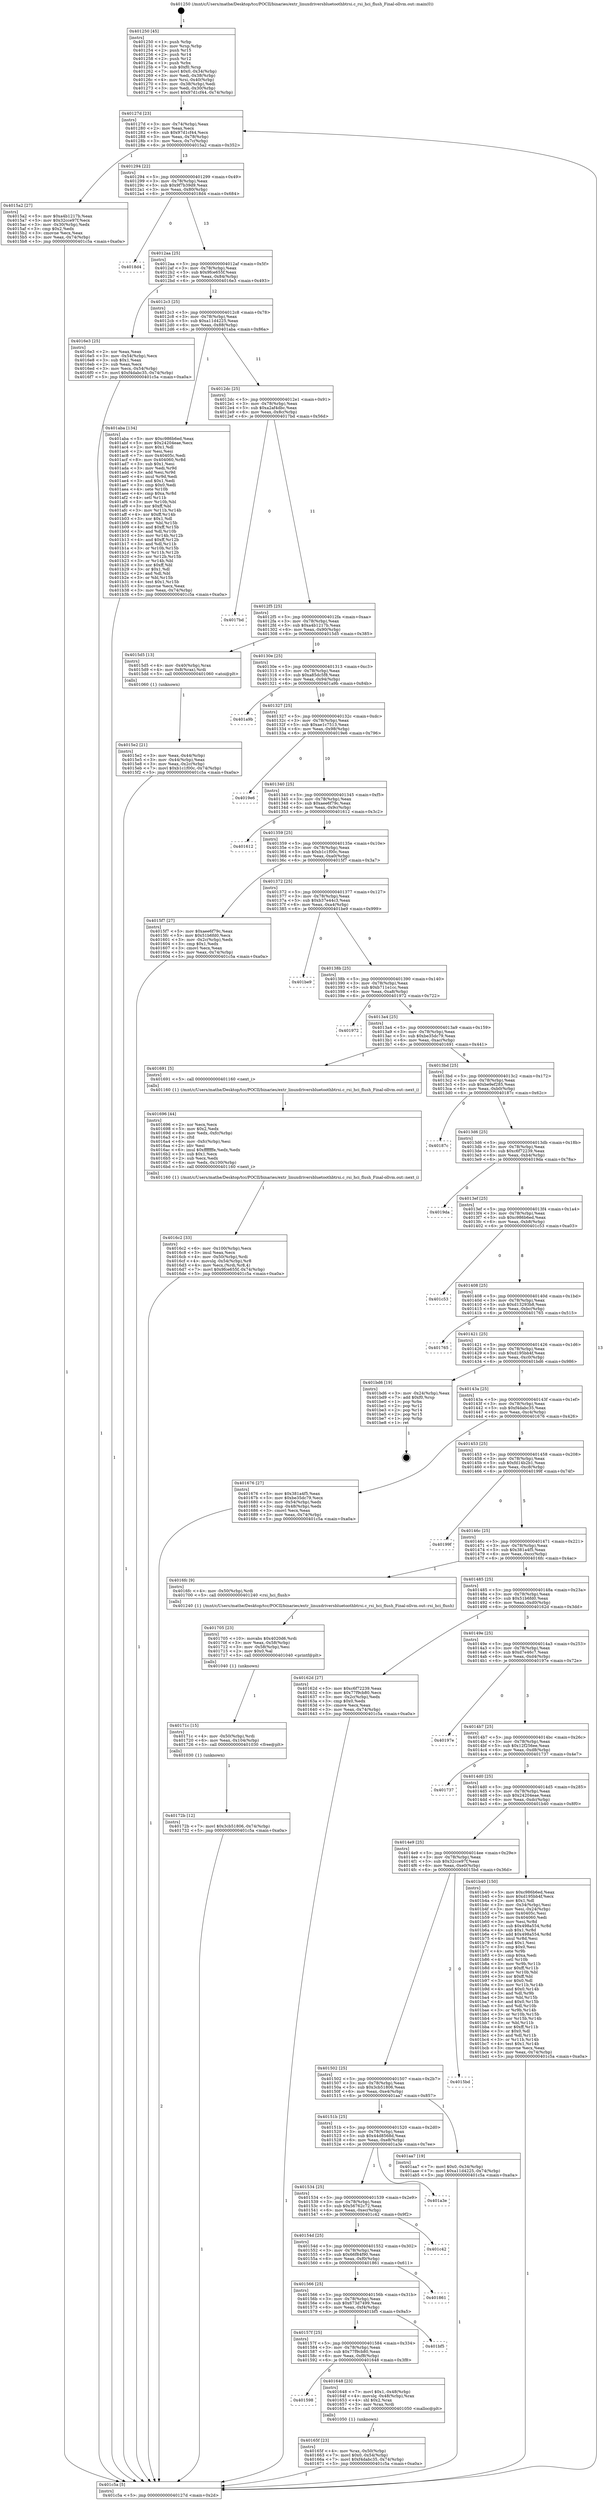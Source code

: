 digraph "0x401250" {
  label = "0x401250 (/mnt/c/Users/mathe/Desktop/tcc/POCII/binaries/extr_linuxdriversbluetoothbtrsi.c_rsi_hci_flush_Final-ollvm.out::main(0))"
  labelloc = "t"
  node[shape=record]

  Entry [label="",width=0.3,height=0.3,shape=circle,fillcolor=black,style=filled]
  "0x40127d" [label="{
     0x40127d [23]\l
     | [instrs]\l
     &nbsp;&nbsp;0x40127d \<+3\>: mov -0x74(%rbp),%eax\l
     &nbsp;&nbsp;0x401280 \<+2\>: mov %eax,%ecx\l
     &nbsp;&nbsp;0x401282 \<+6\>: sub $0x97d1cf44,%ecx\l
     &nbsp;&nbsp;0x401288 \<+3\>: mov %eax,-0x78(%rbp)\l
     &nbsp;&nbsp;0x40128b \<+3\>: mov %ecx,-0x7c(%rbp)\l
     &nbsp;&nbsp;0x40128e \<+6\>: je 00000000004015a2 \<main+0x352\>\l
  }"]
  "0x4015a2" [label="{
     0x4015a2 [27]\l
     | [instrs]\l
     &nbsp;&nbsp;0x4015a2 \<+5\>: mov $0xa4b1217b,%eax\l
     &nbsp;&nbsp;0x4015a7 \<+5\>: mov $0x32cce97f,%ecx\l
     &nbsp;&nbsp;0x4015ac \<+3\>: mov -0x30(%rbp),%edx\l
     &nbsp;&nbsp;0x4015af \<+3\>: cmp $0x2,%edx\l
     &nbsp;&nbsp;0x4015b2 \<+3\>: cmovne %ecx,%eax\l
     &nbsp;&nbsp;0x4015b5 \<+3\>: mov %eax,-0x74(%rbp)\l
     &nbsp;&nbsp;0x4015b8 \<+5\>: jmp 0000000000401c5a \<main+0xa0a\>\l
  }"]
  "0x401294" [label="{
     0x401294 [22]\l
     | [instrs]\l
     &nbsp;&nbsp;0x401294 \<+5\>: jmp 0000000000401299 \<main+0x49\>\l
     &nbsp;&nbsp;0x401299 \<+3\>: mov -0x78(%rbp),%eax\l
     &nbsp;&nbsp;0x40129c \<+5\>: sub $0x9f7b39d9,%eax\l
     &nbsp;&nbsp;0x4012a1 \<+3\>: mov %eax,-0x80(%rbp)\l
     &nbsp;&nbsp;0x4012a4 \<+6\>: je 00000000004018d4 \<main+0x684\>\l
  }"]
  "0x401c5a" [label="{
     0x401c5a [5]\l
     | [instrs]\l
     &nbsp;&nbsp;0x401c5a \<+5\>: jmp 000000000040127d \<main+0x2d\>\l
  }"]
  "0x401250" [label="{
     0x401250 [45]\l
     | [instrs]\l
     &nbsp;&nbsp;0x401250 \<+1\>: push %rbp\l
     &nbsp;&nbsp;0x401251 \<+3\>: mov %rsp,%rbp\l
     &nbsp;&nbsp;0x401254 \<+2\>: push %r15\l
     &nbsp;&nbsp;0x401256 \<+2\>: push %r14\l
     &nbsp;&nbsp;0x401258 \<+2\>: push %r12\l
     &nbsp;&nbsp;0x40125a \<+1\>: push %rbx\l
     &nbsp;&nbsp;0x40125b \<+7\>: sub $0xf0,%rsp\l
     &nbsp;&nbsp;0x401262 \<+7\>: movl $0x0,-0x34(%rbp)\l
     &nbsp;&nbsp;0x401269 \<+3\>: mov %edi,-0x38(%rbp)\l
     &nbsp;&nbsp;0x40126c \<+4\>: mov %rsi,-0x40(%rbp)\l
     &nbsp;&nbsp;0x401270 \<+3\>: mov -0x38(%rbp),%edi\l
     &nbsp;&nbsp;0x401273 \<+3\>: mov %edi,-0x30(%rbp)\l
     &nbsp;&nbsp;0x401276 \<+7\>: movl $0x97d1cf44,-0x74(%rbp)\l
  }"]
  Exit [label="",width=0.3,height=0.3,shape=circle,fillcolor=black,style=filled,peripheries=2]
  "0x4018d4" [label="{
     0x4018d4\l
  }", style=dashed]
  "0x4012aa" [label="{
     0x4012aa [25]\l
     | [instrs]\l
     &nbsp;&nbsp;0x4012aa \<+5\>: jmp 00000000004012af \<main+0x5f\>\l
     &nbsp;&nbsp;0x4012af \<+3\>: mov -0x78(%rbp),%eax\l
     &nbsp;&nbsp;0x4012b2 \<+5\>: sub $0x9fce655f,%eax\l
     &nbsp;&nbsp;0x4012b7 \<+6\>: mov %eax,-0x84(%rbp)\l
     &nbsp;&nbsp;0x4012bd \<+6\>: je 00000000004016e3 \<main+0x493\>\l
  }"]
  "0x40172b" [label="{
     0x40172b [12]\l
     | [instrs]\l
     &nbsp;&nbsp;0x40172b \<+7\>: movl $0x3cb51806,-0x74(%rbp)\l
     &nbsp;&nbsp;0x401732 \<+5\>: jmp 0000000000401c5a \<main+0xa0a\>\l
  }"]
  "0x4016e3" [label="{
     0x4016e3 [25]\l
     | [instrs]\l
     &nbsp;&nbsp;0x4016e3 \<+2\>: xor %eax,%eax\l
     &nbsp;&nbsp;0x4016e5 \<+3\>: mov -0x54(%rbp),%ecx\l
     &nbsp;&nbsp;0x4016e8 \<+3\>: sub $0x1,%eax\l
     &nbsp;&nbsp;0x4016eb \<+2\>: sub %eax,%ecx\l
     &nbsp;&nbsp;0x4016ed \<+3\>: mov %ecx,-0x54(%rbp)\l
     &nbsp;&nbsp;0x4016f0 \<+7\>: movl $0xf4dabc35,-0x74(%rbp)\l
     &nbsp;&nbsp;0x4016f7 \<+5\>: jmp 0000000000401c5a \<main+0xa0a\>\l
  }"]
  "0x4012c3" [label="{
     0x4012c3 [25]\l
     | [instrs]\l
     &nbsp;&nbsp;0x4012c3 \<+5\>: jmp 00000000004012c8 \<main+0x78\>\l
     &nbsp;&nbsp;0x4012c8 \<+3\>: mov -0x78(%rbp),%eax\l
     &nbsp;&nbsp;0x4012cb \<+5\>: sub $0xa11d4225,%eax\l
     &nbsp;&nbsp;0x4012d0 \<+6\>: mov %eax,-0x88(%rbp)\l
     &nbsp;&nbsp;0x4012d6 \<+6\>: je 0000000000401aba \<main+0x86a\>\l
  }"]
  "0x40171c" [label="{
     0x40171c [15]\l
     | [instrs]\l
     &nbsp;&nbsp;0x40171c \<+4\>: mov -0x50(%rbp),%rdi\l
     &nbsp;&nbsp;0x401720 \<+6\>: mov %eax,-0x104(%rbp)\l
     &nbsp;&nbsp;0x401726 \<+5\>: call 0000000000401030 \<free@plt\>\l
     | [calls]\l
     &nbsp;&nbsp;0x401030 \{1\} (unknown)\l
  }"]
  "0x401aba" [label="{
     0x401aba [134]\l
     | [instrs]\l
     &nbsp;&nbsp;0x401aba \<+5\>: mov $0xc986b6ed,%eax\l
     &nbsp;&nbsp;0x401abf \<+5\>: mov $0x24204eae,%ecx\l
     &nbsp;&nbsp;0x401ac4 \<+2\>: mov $0x1,%dl\l
     &nbsp;&nbsp;0x401ac6 \<+2\>: xor %esi,%esi\l
     &nbsp;&nbsp;0x401ac8 \<+7\>: mov 0x40405c,%edi\l
     &nbsp;&nbsp;0x401acf \<+8\>: mov 0x404060,%r8d\l
     &nbsp;&nbsp;0x401ad7 \<+3\>: sub $0x1,%esi\l
     &nbsp;&nbsp;0x401ada \<+3\>: mov %edi,%r9d\l
     &nbsp;&nbsp;0x401add \<+3\>: add %esi,%r9d\l
     &nbsp;&nbsp;0x401ae0 \<+4\>: imul %r9d,%edi\l
     &nbsp;&nbsp;0x401ae4 \<+3\>: and $0x1,%edi\l
     &nbsp;&nbsp;0x401ae7 \<+3\>: cmp $0x0,%edi\l
     &nbsp;&nbsp;0x401aea \<+4\>: sete %r10b\l
     &nbsp;&nbsp;0x401aee \<+4\>: cmp $0xa,%r8d\l
     &nbsp;&nbsp;0x401af2 \<+4\>: setl %r11b\l
     &nbsp;&nbsp;0x401af6 \<+3\>: mov %r10b,%bl\l
     &nbsp;&nbsp;0x401af9 \<+3\>: xor $0xff,%bl\l
     &nbsp;&nbsp;0x401afc \<+3\>: mov %r11b,%r14b\l
     &nbsp;&nbsp;0x401aff \<+4\>: xor $0xff,%r14b\l
     &nbsp;&nbsp;0x401b03 \<+3\>: xor $0x1,%dl\l
     &nbsp;&nbsp;0x401b06 \<+3\>: mov %bl,%r15b\l
     &nbsp;&nbsp;0x401b09 \<+4\>: and $0xff,%r15b\l
     &nbsp;&nbsp;0x401b0d \<+3\>: and %dl,%r10b\l
     &nbsp;&nbsp;0x401b10 \<+3\>: mov %r14b,%r12b\l
     &nbsp;&nbsp;0x401b13 \<+4\>: and $0xff,%r12b\l
     &nbsp;&nbsp;0x401b17 \<+3\>: and %dl,%r11b\l
     &nbsp;&nbsp;0x401b1a \<+3\>: or %r10b,%r15b\l
     &nbsp;&nbsp;0x401b1d \<+3\>: or %r11b,%r12b\l
     &nbsp;&nbsp;0x401b20 \<+3\>: xor %r12b,%r15b\l
     &nbsp;&nbsp;0x401b23 \<+3\>: or %r14b,%bl\l
     &nbsp;&nbsp;0x401b26 \<+3\>: xor $0xff,%bl\l
     &nbsp;&nbsp;0x401b29 \<+3\>: or $0x1,%dl\l
     &nbsp;&nbsp;0x401b2c \<+2\>: and %dl,%bl\l
     &nbsp;&nbsp;0x401b2e \<+3\>: or %bl,%r15b\l
     &nbsp;&nbsp;0x401b31 \<+4\>: test $0x1,%r15b\l
     &nbsp;&nbsp;0x401b35 \<+3\>: cmovne %ecx,%eax\l
     &nbsp;&nbsp;0x401b38 \<+3\>: mov %eax,-0x74(%rbp)\l
     &nbsp;&nbsp;0x401b3b \<+5\>: jmp 0000000000401c5a \<main+0xa0a\>\l
  }"]
  "0x4012dc" [label="{
     0x4012dc [25]\l
     | [instrs]\l
     &nbsp;&nbsp;0x4012dc \<+5\>: jmp 00000000004012e1 \<main+0x91\>\l
     &nbsp;&nbsp;0x4012e1 \<+3\>: mov -0x78(%rbp),%eax\l
     &nbsp;&nbsp;0x4012e4 \<+5\>: sub $0xa2af4dbc,%eax\l
     &nbsp;&nbsp;0x4012e9 \<+6\>: mov %eax,-0x8c(%rbp)\l
     &nbsp;&nbsp;0x4012ef \<+6\>: je 00000000004017bd \<main+0x56d\>\l
  }"]
  "0x401705" [label="{
     0x401705 [23]\l
     | [instrs]\l
     &nbsp;&nbsp;0x401705 \<+10\>: movabs $0x4020d6,%rdi\l
     &nbsp;&nbsp;0x40170f \<+3\>: mov %eax,-0x58(%rbp)\l
     &nbsp;&nbsp;0x401712 \<+3\>: mov -0x58(%rbp),%esi\l
     &nbsp;&nbsp;0x401715 \<+2\>: mov $0x0,%al\l
     &nbsp;&nbsp;0x401717 \<+5\>: call 0000000000401040 \<printf@plt\>\l
     | [calls]\l
     &nbsp;&nbsp;0x401040 \{1\} (unknown)\l
  }"]
  "0x4017bd" [label="{
     0x4017bd\l
  }", style=dashed]
  "0x4012f5" [label="{
     0x4012f5 [25]\l
     | [instrs]\l
     &nbsp;&nbsp;0x4012f5 \<+5\>: jmp 00000000004012fa \<main+0xaa\>\l
     &nbsp;&nbsp;0x4012fa \<+3\>: mov -0x78(%rbp),%eax\l
     &nbsp;&nbsp;0x4012fd \<+5\>: sub $0xa4b1217b,%eax\l
     &nbsp;&nbsp;0x401302 \<+6\>: mov %eax,-0x90(%rbp)\l
     &nbsp;&nbsp;0x401308 \<+6\>: je 00000000004015d5 \<main+0x385\>\l
  }"]
  "0x4016c2" [label="{
     0x4016c2 [33]\l
     | [instrs]\l
     &nbsp;&nbsp;0x4016c2 \<+6\>: mov -0x100(%rbp),%ecx\l
     &nbsp;&nbsp;0x4016c8 \<+3\>: imul %eax,%ecx\l
     &nbsp;&nbsp;0x4016cb \<+4\>: mov -0x50(%rbp),%rdi\l
     &nbsp;&nbsp;0x4016cf \<+4\>: movslq -0x54(%rbp),%r8\l
     &nbsp;&nbsp;0x4016d3 \<+4\>: mov %ecx,(%rdi,%r8,4)\l
     &nbsp;&nbsp;0x4016d7 \<+7\>: movl $0x9fce655f,-0x74(%rbp)\l
     &nbsp;&nbsp;0x4016de \<+5\>: jmp 0000000000401c5a \<main+0xa0a\>\l
  }"]
  "0x4015d5" [label="{
     0x4015d5 [13]\l
     | [instrs]\l
     &nbsp;&nbsp;0x4015d5 \<+4\>: mov -0x40(%rbp),%rax\l
     &nbsp;&nbsp;0x4015d9 \<+4\>: mov 0x8(%rax),%rdi\l
     &nbsp;&nbsp;0x4015dd \<+5\>: call 0000000000401060 \<atoi@plt\>\l
     | [calls]\l
     &nbsp;&nbsp;0x401060 \{1\} (unknown)\l
  }"]
  "0x40130e" [label="{
     0x40130e [25]\l
     | [instrs]\l
     &nbsp;&nbsp;0x40130e \<+5\>: jmp 0000000000401313 \<main+0xc3\>\l
     &nbsp;&nbsp;0x401313 \<+3\>: mov -0x78(%rbp),%eax\l
     &nbsp;&nbsp;0x401316 \<+5\>: sub $0xa85dc5f8,%eax\l
     &nbsp;&nbsp;0x40131b \<+6\>: mov %eax,-0x94(%rbp)\l
     &nbsp;&nbsp;0x401321 \<+6\>: je 0000000000401a9b \<main+0x84b\>\l
  }"]
  "0x4015e2" [label="{
     0x4015e2 [21]\l
     | [instrs]\l
     &nbsp;&nbsp;0x4015e2 \<+3\>: mov %eax,-0x44(%rbp)\l
     &nbsp;&nbsp;0x4015e5 \<+3\>: mov -0x44(%rbp),%eax\l
     &nbsp;&nbsp;0x4015e8 \<+3\>: mov %eax,-0x2c(%rbp)\l
     &nbsp;&nbsp;0x4015eb \<+7\>: movl $0xb1c1f00c,-0x74(%rbp)\l
     &nbsp;&nbsp;0x4015f2 \<+5\>: jmp 0000000000401c5a \<main+0xa0a\>\l
  }"]
  "0x401696" [label="{
     0x401696 [44]\l
     | [instrs]\l
     &nbsp;&nbsp;0x401696 \<+2\>: xor %ecx,%ecx\l
     &nbsp;&nbsp;0x401698 \<+5\>: mov $0x2,%edx\l
     &nbsp;&nbsp;0x40169d \<+6\>: mov %edx,-0xfc(%rbp)\l
     &nbsp;&nbsp;0x4016a3 \<+1\>: cltd\l
     &nbsp;&nbsp;0x4016a4 \<+6\>: mov -0xfc(%rbp),%esi\l
     &nbsp;&nbsp;0x4016aa \<+2\>: idiv %esi\l
     &nbsp;&nbsp;0x4016ac \<+6\>: imul $0xfffffffe,%edx,%edx\l
     &nbsp;&nbsp;0x4016b2 \<+3\>: sub $0x1,%ecx\l
     &nbsp;&nbsp;0x4016b5 \<+2\>: sub %ecx,%edx\l
     &nbsp;&nbsp;0x4016b7 \<+6\>: mov %edx,-0x100(%rbp)\l
     &nbsp;&nbsp;0x4016bd \<+5\>: call 0000000000401160 \<next_i\>\l
     | [calls]\l
     &nbsp;&nbsp;0x401160 \{1\} (/mnt/c/Users/mathe/Desktop/tcc/POCII/binaries/extr_linuxdriversbluetoothbtrsi.c_rsi_hci_flush_Final-ollvm.out::next_i)\l
  }"]
  "0x401a9b" [label="{
     0x401a9b\l
  }", style=dashed]
  "0x401327" [label="{
     0x401327 [25]\l
     | [instrs]\l
     &nbsp;&nbsp;0x401327 \<+5\>: jmp 000000000040132c \<main+0xdc\>\l
     &nbsp;&nbsp;0x40132c \<+3\>: mov -0x78(%rbp),%eax\l
     &nbsp;&nbsp;0x40132f \<+5\>: sub $0xae1c7513,%eax\l
     &nbsp;&nbsp;0x401334 \<+6\>: mov %eax,-0x98(%rbp)\l
     &nbsp;&nbsp;0x40133a \<+6\>: je 00000000004019e6 \<main+0x796\>\l
  }"]
  "0x40165f" [label="{
     0x40165f [23]\l
     | [instrs]\l
     &nbsp;&nbsp;0x40165f \<+4\>: mov %rax,-0x50(%rbp)\l
     &nbsp;&nbsp;0x401663 \<+7\>: movl $0x0,-0x54(%rbp)\l
     &nbsp;&nbsp;0x40166a \<+7\>: movl $0xf4dabc35,-0x74(%rbp)\l
     &nbsp;&nbsp;0x401671 \<+5\>: jmp 0000000000401c5a \<main+0xa0a\>\l
  }"]
  "0x4019e6" [label="{
     0x4019e6\l
  }", style=dashed]
  "0x401340" [label="{
     0x401340 [25]\l
     | [instrs]\l
     &nbsp;&nbsp;0x401340 \<+5\>: jmp 0000000000401345 \<main+0xf5\>\l
     &nbsp;&nbsp;0x401345 \<+3\>: mov -0x78(%rbp),%eax\l
     &nbsp;&nbsp;0x401348 \<+5\>: sub $0xaee6f79c,%eax\l
     &nbsp;&nbsp;0x40134d \<+6\>: mov %eax,-0x9c(%rbp)\l
     &nbsp;&nbsp;0x401353 \<+6\>: je 0000000000401612 \<main+0x3c2\>\l
  }"]
  "0x401598" [label="{
     0x401598\l
  }", style=dashed]
  "0x401612" [label="{
     0x401612\l
  }", style=dashed]
  "0x401359" [label="{
     0x401359 [25]\l
     | [instrs]\l
     &nbsp;&nbsp;0x401359 \<+5\>: jmp 000000000040135e \<main+0x10e\>\l
     &nbsp;&nbsp;0x40135e \<+3\>: mov -0x78(%rbp),%eax\l
     &nbsp;&nbsp;0x401361 \<+5\>: sub $0xb1c1f00c,%eax\l
     &nbsp;&nbsp;0x401366 \<+6\>: mov %eax,-0xa0(%rbp)\l
     &nbsp;&nbsp;0x40136c \<+6\>: je 00000000004015f7 \<main+0x3a7\>\l
  }"]
  "0x401648" [label="{
     0x401648 [23]\l
     | [instrs]\l
     &nbsp;&nbsp;0x401648 \<+7\>: movl $0x1,-0x48(%rbp)\l
     &nbsp;&nbsp;0x40164f \<+4\>: movslq -0x48(%rbp),%rax\l
     &nbsp;&nbsp;0x401653 \<+4\>: shl $0x2,%rax\l
     &nbsp;&nbsp;0x401657 \<+3\>: mov %rax,%rdi\l
     &nbsp;&nbsp;0x40165a \<+5\>: call 0000000000401050 \<malloc@plt\>\l
     | [calls]\l
     &nbsp;&nbsp;0x401050 \{1\} (unknown)\l
  }"]
  "0x4015f7" [label="{
     0x4015f7 [27]\l
     | [instrs]\l
     &nbsp;&nbsp;0x4015f7 \<+5\>: mov $0xaee6f79c,%eax\l
     &nbsp;&nbsp;0x4015fc \<+5\>: mov $0x51b6fd0,%ecx\l
     &nbsp;&nbsp;0x401601 \<+3\>: mov -0x2c(%rbp),%edx\l
     &nbsp;&nbsp;0x401604 \<+3\>: cmp $0x1,%edx\l
     &nbsp;&nbsp;0x401607 \<+3\>: cmovl %ecx,%eax\l
     &nbsp;&nbsp;0x40160a \<+3\>: mov %eax,-0x74(%rbp)\l
     &nbsp;&nbsp;0x40160d \<+5\>: jmp 0000000000401c5a \<main+0xa0a\>\l
  }"]
  "0x401372" [label="{
     0x401372 [25]\l
     | [instrs]\l
     &nbsp;&nbsp;0x401372 \<+5\>: jmp 0000000000401377 \<main+0x127\>\l
     &nbsp;&nbsp;0x401377 \<+3\>: mov -0x78(%rbp),%eax\l
     &nbsp;&nbsp;0x40137a \<+5\>: sub $0xb37e44c3,%eax\l
     &nbsp;&nbsp;0x40137f \<+6\>: mov %eax,-0xa4(%rbp)\l
     &nbsp;&nbsp;0x401385 \<+6\>: je 0000000000401be9 \<main+0x999\>\l
  }"]
  "0x40157f" [label="{
     0x40157f [25]\l
     | [instrs]\l
     &nbsp;&nbsp;0x40157f \<+5\>: jmp 0000000000401584 \<main+0x334\>\l
     &nbsp;&nbsp;0x401584 \<+3\>: mov -0x78(%rbp),%eax\l
     &nbsp;&nbsp;0x401587 \<+5\>: sub $0x77f9cb80,%eax\l
     &nbsp;&nbsp;0x40158c \<+6\>: mov %eax,-0xf8(%rbp)\l
     &nbsp;&nbsp;0x401592 \<+6\>: je 0000000000401648 \<main+0x3f8\>\l
  }"]
  "0x401be9" [label="{
     0x401be9\l
  }", style=dashed]
  "0x40138b" [label="{
     0x40138b [25]\l
     | [instrs]\l
     &nbsp;&nbsp;0x40138b \<+5\>: jmp 0000000000401390 \<main+0x140\>\l
     &nbsp;&nbsp;0x401390 \<+3\>: mov -0x78(%rbp),%eax\l
     &nbsp;&nbsp;0x401393 \<+5\>: sub $0xb711e1cc,%eax\l
     &nbsp;&nbsp;0x401398 \<+6\>: mov %eax,-0xa8(%rbp)\l
     &nbsp;&nbsp;0x40139e \<+6\>: je 0000000000401972 \<main+0x722\>\l
  }"]
  "0x401bf5" [label="{
     0x401bf5\l
  }", style=dashed]
  "0x401972" [label="{
     0x401972\l
  }", style=dashed]
  "0x4013a4" [label="{
     0x4013a4 [25]\l
     | [instrs]\l
     &nbsp;&nbsp;0x4013a4 \<+5\>: jmp 00000000004013a9 \<main+0x159\>\l
     &nbsp;&nbsp;0x4013a9 \<+3\>: mov -0x78(%rbp),%eax\l
     &nbsp;&nbsp;0x4013ac \<+5\>: sub $0xbe35dc79,%eax\l
     &nbsp;&nbsp;0x4013b1 \<+6\>: mov %eax,-0xac(%rbp)\l
     &nbsp;&nbsp;0x4013b7 \<+6\>: je 0000000000401691 \<main+0x441\>\l
  }"]
  "0x401566" [label="{
     0x401566 [25]\l
     | [instrs]\l
     &nbsp;&nbsp;0x401566 \<+5\>: jmp 000000000040156b \<main+0x31b\>\l
     &nbsp;&nbsp;0x40156b \<+3\>: mov -0x78(%rbp),%eax\l
     &nbsp;&nbsp;0x40156e \<+5\>: sub $0x673d7499,%eax\l
     &nbsp;&nbsp;0x401573 \<+6\>: mov %eax,-0xf4(%rbp)\l
     &nbsp;&nbsp;0x401579 \<+6\>: je 0000000000401bf5 \<main+0x9a5\>\l
  }"]
  "0x401691" [label="{
     0x401691 [5]\l
     | [instrs]\l
     &nbsp;&nbsp;0x401691 \<+5\>: call 0000000000401160 \<next_i\>\l
     | [calls]\l
     &nbsp;&nbsp;0x401160 \{1\} (/mnt/c/Users/mathe/Desktop/tcc/POCII/binaries/extr_linuxdriversbluetoothbtrsi.c_rsi_hci_flush_Final-ollvm.out::next_i)\l
  }"]
  "0x4013bd" [label="{
     0x4013bd [25]\l
     | [instrs]\l
     &nbsp;&nbsp;0x4013bd \<+5\>: jmp 00000000004013c2 \<main+0x172\>\l
     &nbsp;&nbsp;0x4013c2 \<+3\>: mov -0x78(%rbp),%eax\l
     &nbsp;&nbsp;0x4013c5 \<+5\>: sub $0xbe9ef285,%eax\l
     &nbsp;&nbsp;0x4013ca \<+6\>: mov %eax,-0xb0(%rbp)\l
     &nbsp;&nbsp;0x4013d0 \<+6\>: je 000000000040187c \<main+0x62c\>\l
  }"]
  "0x401861" [label="{
     0x401861\l
  }", style=dashed]
  "0x40187c" [label="{
     0x40187c\l
  }", style=dashed]
  "0x4013d6" [label="{
     0x4013d6 [25]\l
     | [instrs]\l
     &nbsp;&nbsp;0x4013d6 \<+5\>: jmp 00000000004013db \<main+0x18b\>\l
     &nbsp;&nbsp;0x4013db \<+3\>: mov -0x78(%rbp),%eax\l
     &nbsp;&nbsp;0x4013de \<+5\>: sub $0xc6f72239,%eax\l
     &nbsp;&nbsp;0x4013e3 \<+6\>: mov %eax,-0xb4(%rbp)\l
     &nbsp;&nbsp;0x4013e9 \<+6\>: je 00000000004019da \<main+0x78a\>\l
  }"]
  "0x40154d" [label="{
     0x40154d [25]\l
     | [instrs]\l
     &nbsp;&nbsp;0x40154d \<+5\>: jmp 0000000000401552 \<main+0x302\>\l
     &nbsp;&nbsp;0x401552 \<+3\>: mov -0x78(%rbp),%eax\l
     &nbsp;&nbsp;0x401555 \<+5\>: sub $0x66f84f90,%eax\l
     &nbsp;&nbsp;0x40155a \<+6\>: mov %eax,-0xf0(%rbp)\l
     &nbsp;&nbsp;0x401560 \<+6\>: je 0000000000401861 \<main+0x611\>\l
  }"]
  "0x4019da" [label="{
     0x4019da\l
  }", style=dashed]
  "0x4013ef" [label="{
     0x4013ef [25]\l
     | [instrs]\l
     &nbsp;&nbsp;0x4013ef \<+5\>: jmp 00000000004013f4 \<main+0x1a4\>\l
     &nbsp;&nbsp;0x4013f4 \<+3\>: mov -0x78(%rbp),%eax\l
     &nbsp;&nbsp;0x4013f7 \<+5\>: sub $0xc986b6ed,%eax\l
     &nbsp;&nbsp;0x4013fc \<+6\>: mov %eax,-0xb8(%rbp)\l
     &nbsp;&nbsp;0x401402 \<+6\>: je 0000000000401c53 \<main+0xa03\>\l
  }"]
  "0x401c42" [label="{
     0x401c42\l
  }", style=dashed]
  "0x401c53" [label="{
     0x401c53\l
  }", style=dashed]
  "0x401408" [label="{
     0x401408 [25]\l
     | [instrs]\l
     &nbsp;&nbsp;0x401408 \<+5\>: jmp 000000000040140d \<main+0x1bd\>\l
     &nbsp;&nbsp;0x40140d \<+3\>: mov -0x78(%rbp),%eax\l
     &nbsp;&nbsp;0x401410 \<+5\>: sub $0xd13293b8,%eax\l
     &nbsp;&nbsp;0x401415 \<+6\>: mov %eax,-0xbc(%rbp)\l
     &nbsp;&nbsp;0x40141b \<+6\>: je 0000000000401765 \<main+0x515\>\l
  }"]
  "0x401534" [label="{
     0x401534 [25]\l
     | [instrs]\l
     &nbsp;&nbsp;0x401534 \<+5\>: jmp 0000000000401539 \<main+0x2e9\>\l
     &nbsp;&nbsp;0x401539 \<+3\>: mov -0x78(%rbp),%eax\l
     &nbsp;&nbsp;0x40153c \<+5\>: sub $0x56762c72,%eax\l
     &nbsp;&nbsp;0x401541 \<+6\>: mov %eax,-0xec(%rbp)\l
     &nbsp;&nbsp;0x401547 \<+6\>: je 0000000000401c42 \<main+0x9f2\>\l
  }"]
  "0x401765" [label="{
     0x401765\l
  }", style=dashed]
  "0x401421" [label="{
     0x401421 [25]\l
     | [instrs]\l
     &nbsp;&nbsp;0x401421 \<+5\>: jmp 0000000000401426 \<main+0x1d6\>\l
     &nbsp;&nbsp;0x401426 \<+3\>: mov -0x78(%rbp),%eax\l
     &nbsp;&nbsp;0x401429 \<+5\>: sub $0xd195bb4f,%eax\l
     &nbsp;&nbsp;0x40142e \<+6\>: mov %eax,-0xc0(%rbp)\l
     &nbsp;&nbsp;0x401434 \<+6\>: je 0000000000401bd6 \<main+0x986\>\l
  }"]
  "0x401a3e" [label="{
     0x401a3e\l
  }", style=dashed]
  "0x401bd6" [label="{
     0x401bd6 [19]\l
     | [instrs]\l
     &nbsp;&nbsp;0x401bd6 \<+3\>: mov -0x24(%rbp),%eax\l
     &nbsp;&nbsp;0x401bd9 \<+7\>: add $0xf0,%rsp\l
     &nbsp;&nbsp;0x401be0 \<+1\>: pop %rbx\l
     &nbsp;&nbsp;0x401be1 \<+2\>: pop %r12\l
     &nbsp;&nbsp;0x401be3 \<+2\>: pop %r14\l
     &nbsp;&nbsp;0x401be5 \<+2\>: pop %r15\l
     &nbsp;&nbsp;0x401be7 \<+1\>: pop %rbp\l
     &nbsp;&nbsp;0x401be8 \<+1\>: ret\l
  }"]
  "0x40143a" [label="{
     0x40143a [25]\l
     | [instrs]\l
     &nbsp;&nbsp;0x40143a \<+5\>: jmp 000000000040143f \<main+0x1ef\>\l
     &nbsp;&nbsp;0x40143f \<+3\>: mov -0x78(%rbp),%eax\l
     &nbsp;&nbsp;0x401442 \<+5\>: sub $0xf4dabc35,%eax\l
     &nbsp;&nbsp;0x401447 \<+6\>: mov %eax,-0xc4(%rbp)\l
     &nbsp;&nbsp;0x40144d \<+6\>: je 0000000000401676 \<main+0x426\>\l
  }"]
  "0x40151b" [label="{
     0x40151b [25]\l
     | [instrs]\l
     &nbsp;&nbsp;0x40151b \<+5\>: jmp 0000000000401520 \<main+0x2d0\>\l
     &nbsp;&nbsp;0x401520 \<+3\>: mov -0x78(%rbp),%eax\l
     &nbsp;&nbsp;0x401523 \<+5\>: sub $0x44d8568d,%eax\l
     &nbsp;&nbsp;0x401528 \<+6\>: mov %eax,-0xe8(%rbp)\l
     &nbsp;&nbsp;0x40152e \<+6\>: je 0000000000401a3e \<main+0x7ee\>\l
  }"]
  "0x401676" [label="{
     0x401676 [27]\l
     | [instrs]\l
     &nbsp;&nbsp;0x401676 \<+5\>: mov $0x381a4f5,%eax\l
     &nbsp;&nbsp;0x40167b \<+5\>: mov $0xbe35dc79,%ecx\l
     &nbsp;&nbsp;0x401680 \<+3\>: mov -0x54(%rbp),%edx\l
     &nbsp;&nbsp;0x401683 \<+3\>: cmp -0x48(%rbp),%edx\l
     &nbsp;&nbsp;0x401686 \<+3\>: cmovl %ecx,%eax\l
     &nbsp;&nbsp;0x401689 \<+3\>: mov %eax,-0x74(%rbp)\l
     &nbsp;&nbsp;0x40168c \<+5\>: jmp 0000000000401c5a \<main+0xa0a\>\l
  }"]
  "0x401453" [label="{
     0x401453 [25]\l
     | [instrs]\l
     &nbsp;&nbsp;0x401453 \<+5\>: jmp 0000000000401458 \<main+0x208\>\l
     &nbsp;&nbsp;0x401458 \<+3\>: mov -0x78(%rbp),%eax\l
     &nbsp;&nbsp;0x40145b \<+5\>: sub $0xfd14b2b1,%eax\l
     &nbsp;&nbsp;0x401460 \<+6\>: mov %eax,-0xc8(%rbp)\l
     &nbsp;&nbsp;0x401466 \<+6\>: je 000000000040199f \<main+0x74f\>\l
  }"]
  "0x401aa7" [label="{
     0x401aa7 [19]\l
     | [instrs]\l
     &nbsp;&nbsp;0x401aa7 \<+7\>: movl $0x0,-0x34(%rbp)\l
     &nbsp;&nbsp;0x401aae \<+7\>: movl $0xa11d4225,-0x74(%rbp)\l
     &nbsp;&nbsp;0x401ab5 \<+5\>: jmp 0000000000401c5a \<main+0xa0a\>\l
  }"]
  "0x40199f" [label="{
     0x40199f\l
  }", style=dashed]
  "0x40146c" [label="{
     0x40146c [25]\l
     | [instrs]\l
     &nbsp;&nbsp;0x40146c \<+5\>: jmp 0000000000401471 \<main+0x221\>\l
     &nbsp;&nbsp;0x401471 \<+3\>: mov -0x78(%rbp),%eax\l
     &nbsp;&nbsp;0x401474 \<+5\>: sub $0x381a4f5,%eax\l
     &nbsp;&nbsp;0x401479 \<+6\>: mov %eax,-0xcc(%rbp)\l
     &nbsp;&nbsp;0x40147f \<+6\>: je 00000000004016fc \<main+0x4ac\>\l
  }"]
  "0x401502" [label="{
     0x401502 [25]\l
     | [instrs]\l
     &nbsp;&nbsp;0x401502 \<+5\>: jmp 0000000000401507 \<main+0x2b7\>\l
     &nbsp;&nbsp;0x401507 \<+3\>: mov -0x78(%rbp),%eax\l
     &nbsp;&nbsp;0x40150a \<+5\>: sub $0x3cb51806,%eax\l
     &nbsp;&nbsp;0x40150f \<+6\>: mov %eax,-0xe4(%rbp)\l
     &nbsp;&nbsp;0x401515 \<+6\>: je 0000000000401aa7 \<main+0x857\>\l
  }"]
  "0x4016fc" [label="{
     0x4016fc [9]\l
     | [instrs]\l
     &nbsp;&nbsp;0x4016fc \<+4\>: mov -0x50(%rbp),%rdi\l
     &nbsp;&nbsp;0x401700 \<+5\>: call 0000000000401240 \<rsi_hci_flush\>\l
     | [calls]\l
     &nbsp;&nbsp;0x401240 \{1\} (/mnt/c/Users/mathe/Desktop/tcc/POCII/binaries/extr_linuxdriversbluetoothbtrsi.c_rsi_hci_flush_Final-ollvm.out::rsi_hci_flush)\l
  }"]
  "0x401485" [label="{
     0x401485 [25]\l
     | [instrs]\l
     &nbsp;&nbsp;0x401485 \<+5\>: jmp 000000000040148a \<main+0x23a\>\l
     &nbsp;&nbsp;0x40148a \<+3\>: mov -0x78(%rbp),%eax\l
     &nbsp;&nbsp;0x40148d \<+5\>: sub $0x51b6fd0,%eax\l
     &nbsp;&nbsp;0x401492 \<+6\>: mov %eax,-0xd0(%rbp)\l
     &nbsp;&nbsp;0x401498 \<+6\>: je 000000000040162d \<main+0x3dd\>\l
  }"]
  "0x4015bd" [label="{
     0x4015bd\l
  }", style=dashed]
  "0x40162d" [label="{
     0x40162d [27]\l
     | [instrs]\l
     &nbsp;&nbsp;0x40162d \<+5\>: mov $0xc6f72239,%eax\l
     &nbsp;&nbsp;0x401632 \<+5\>: mov $0x77f9cb80,%ecx\l
     &nbsp;&nbsp;0x401637 \<+3\>: mov -0x2c(%rbp),%edx\l
     &nbsp;&nbsp;0x40163a \<+3\>: cmp $0x0,%edx\l
     &nbsp;&nbsp;0x40163d \<+3\>: cmove %ecx,%eax\l
     &nbsp;&nbsp;0x401640 \<+3\>: mov %eax,-0x74(%rbp)\l
     &nbsp;&nbsp;0x401643 \<+5\>: jmp 0000000000401c5a \<main+0xa0a\>\l
  }"]
  "0x40149e" [label="{
     0x40149e [25]\l
     | [instrs]\l
     &nbsp;&nbsp;0x40149e \<+5\>: jmp 00000000004014a3 \<main+0x253\>\l
     &nbsp;&nbsp;0x4014a3 \<+3\>: mov -0x78(%rbp),%eax\l
     &nbsp;&nbsp;0x4014a6 \<+5\>: sub $0xd7e46c7,%eax\l
     &nbsp;&nbsp;0x4014ab \<+6\>: mov %eax,-0xd4(%rbp)\l
     &nbsp;&nbsp;0x4014b1 \<+6\>: je 000000000040197e \<main+0x72e\>\l
  }"]
  "0x4014e9" [label="{
     0x4014e9 [25]\l
     | [instrs]\l
     &nbsp;&nbsp;0x4014e9 \<+5\>: jmp 00000000004014ee \<main+0x29e\>\l
     &nbsp;&nbsp;0x4014ee \<+3\>: mov -0x78(%rbp),%eax\l
     &nbsp;&nbsp;0x4014f1 \<+5\>: sub $0x32cce97f,%eax\l
     &nbsp;&nbsp;0x4014f6 \<+6\>: mov %eax,-0xe0(%rbp)\l
     &nbsp;&nbsp;0x4014fc \<+6\>: je 00000000004015bd \<main+0x36d\>\l
  }"]
  "0x40197e" [label="{
     0x40197e\l
  }", style=dashed]
  "0x4014b7" [label="{
     0x4014b7 [25]\l
     | [instrs]\l
     &nbsp;&nbsp;0x4014b7 \<+5\>: jmp 00000000004014bc \<main+0x26c\>\l
     &nbsp;&nbsp;0x4014bc \<+3\>: mov -0x78(%rbp),%eax\l
     &nbsp;&nbsp;0x4014bf \<+5\>: sub $0x12f256ee,%eax\l
     &nbsp;&nbsp;0x4014c4 \<+6\>: mov %eax,-0xd8(%rbp)\l
     &nbsp;&nbsp;0x4014ca \<+6\>: je 0000000000401737 \<main+0x4e7\>\l
  }"]
  "0x401b40" [label="{
     0x401b40 [150]\l
     | [instrs]\l
     &nbsp;&nbsp;0x401b40 \<+5\>: mov $0xc986b6ed,%eax\l
     &nbsp;&nbsp;0x401b45 \<+5\>: mov $0xd195bb4f,%ecx\l
     &nbsp;&nbsp;0x401b4a \<+2\>: mov $0x1,%dl\l
     &nbsp;&nbsp;0x401b4c \<+3\>: mov -0x34(%rbp),%esi\l
     &nbsp;&nbsp;0x401b4f \<+3\>: mov %esi,-0x24(%rbp)\l
     &nbsp;&nbsp;0x401b52 \<+7\>: mov 0x40405c,%esi\l
     &nbsp;&nbsp;0x401b59 \<+7\>: mov 0x404060,%edi\l
     &nbsp;&nbsp;0x401b60 \<+3\>: mov %esi,%r8d\l
     &nbsp;&nbsp;0x401b63 \<+7\>: sub $0x498a554,%r8d\l
     &nbsp;&nbsp;0x401b6a \<+4\>: sub $0x1,%r8d\l
     &nbsp;&nbsp;0x401b6e \<+7\>: add $0x498a554,%r8d\l
     &nbsp;&nbsp;0x401b75 \<+4\>: imul %r8d,%esi\l
     &nbsp;&nbsp;0x401b79 \<+3\>: and $0x1,%esi\l
     &nbsp;&nbsp;0x401b7c \<+3\>: cmp $0x0,%esi\l
     &nbsp;&nbsp;0x401b7f \<+4\>: sete %r9b\l
     &nbsp;&nbsp;0x401b83 \<+3\>: cmp $0xa,%edi\l
     &nbsp;&nbsp;0x401b86 \<+4\>: setl %r10b\l
     &nbsp;&nbsp;0x401b8a \<+3\>: mov %r9b,%r11b\l
     &nbsp;&nbsp;0x401b8d \<+4\>: xor $0xff,%r11b\l
     &nbsp;&nbsp;0x401b91 \<+3\>: mov %r10b,%bl\l
     &nbsp;&nbsp;0x401b94 \<+3\>: xor $0xff,%bl\l
     &nbsp;&nbsp;0x401b97 \<+3\>: xor $0x0,%dl\l
     &nbsp;&nbsp;0x401b9a \<+3\>: mov %r11b,%r14b\l
     &nbsp;&nbsp;0x401b9d \<+4\>: and $0x0,%r14b\l
     &nbsp;&nbsp;0x401ba1 \<+3\>: and %dl,%r9b\l
     &nbsp;&nbsp;0x401ba4 \<+3\>: mov %bl,%r15b\l
     &nbsp;&nbsp;0x401ba7 \<+4\>: and $0x0,%r15b\l
     &nbsp;&nbsp;0x401bab \<+3\>: and %dl,%r10b\l
     &nbsp;&nbsp;0x401bae \<+3\>: or %r9b,%r14b\l
     &nbsp;&nbsp;0x401bb1 \<+3\>: or %r10b,%r15b\l
     &nbsp;&nbsp;0x401bb4 \<+3\>: xor %r15b,%r14b\l
     &nbsp;&nbsp;0x401bb7 \<+3\>: or %bl,%r11b\l
     &nbsp;&nbsp;0x401bba \<+4\>: xor $0xff,%r11b\l
     &nbsp;&nbsp;0x401bbe \<+3\>: or $0x0,%dl\l
     &nbsp;&nbsp;0x401bc1 \<+3\>: and %dl,%r11b\l
     &nbsp;&nbsp;0x401bc4 \<+3\>: or %r11b,%r14b\l
     &nbsp;&nbsp;0x401bc7 \<+4\>: test $0x1,%r14b\l
     &nbsp;&nbsp;0x401bcb \<+3\>: cmovne %ecx,%eax\l
     &nbsp;&nbsp;0x401bce \<+3\>: mov %eax,-0x74(%rbp)\l
     &nbsp;&nbsp;0x401bd1 \<+5\>: jmp 0000000000401c5a \<main+0xa0a\>\l
  }"]
  "0x401737" [label="{
     0x401737\l
  }", style=dashed]
  "0x4014d0" [label="{
     0x4014d0 [25]\l
     | [instrs]\l
     &nbsp;&nbsp;0x4014d0 \<+5\>: jmp 00000000004014d5 \<main+0x285\>\l
     &nbsp;&nbsp;0x4014d5 \<+3\>: mov -0x78(%rbp),%eax\l
     &nbsp;&nbsp;0x4014d8 \<+5\>: sub $0x24204eae,%eax\l
     &nbsp;&nbsp;0x4014dd \<+6\>: mov %eax,-0xdc(%rbp)\l
     &nbsp;&nbsp;0x4014e3 \<+6\>: je 0000000000401b40 \<main+0x8f0\>\l
  }"]
  Entry -> "0x401250" [label=" 1"]
  "0x40127d" -> "0x4015a2" [label=" 1"]
  "0x40127d" -> "0x401294" [label=" 13"]
  "0x4015a2" -> "0x401c5a" [label=" 1"]
  "0x401250" -> "0x40127d" [label=" 1"]
  "0x401c5a" -> "0x40127d" [label=" 13"]
  "0x401bd6" -> Exit [label=" 1"]
  "0x401294" -> "0x4018d4" [label=" 0"]
  "0x401294" -> "0x4012aa" [label=" 13"]
  "0x401b40" -> "0x401c5a" [label=" 1"]
  "0x4012aa" -> "0x4016e3" [label=" 1"]
  "0x4012aa" -> "0x4012c3" [label=" 12"]
  "0x401aba" -> "0x401c5a" [label=" 1"]
  "0x4012c3" -> "0x401aba" [label=" 1"]
  "0x4012c3" -> "0x4012dc" [label=" 11"]
  "0x401aa7" -> "0x401c5a" [label=" 1"]
  "0x4012dc" -> "0x4017bd" [label=" 0"]
  "0x4012dc" -> "0x4012f5" [label=" 11"]
  "0x40172b" -> "0x401c5a" [label=" 1"]
  "0x4012f5" -> "0x4015d5" [label=" 1"]
  "0x4012f5" -> "0x40130e" [label=" 10"]
  "0x4015d5" -> "0x4015e2" [label=" 1"]
  "0x4015e2" -> "0x401c5a" [label=" 1"]
  "0x40171c" -> "0x40172b" [label=" 1"]
  "0x40130e" -> "0x401a9b" [label=" 0"]
  "0x40130e" -> "0x401327" [label=" 10"]
  "0x401705" -> "0x40171c" [label=" 1"]
  "0x401327" -> "0x4019e6" [label=" 0"]
  "0x401327" -> "0x401340" [label=" 10"]
  "0x4016fc" -> "0x401705" [label=" 1"]
  "0x401340" -> "0x401612" [label=" 0"]
  "0x401340" -> "0x401359" [label=" 10"]
  "0x4016e3" -> "0x401c5a" [label=" 1"]
  "0x401359" -> "0x4015f7" [label=" 1"]
  "0x401359" -> "0x401372" [label=" 9"]
  "0x4015f7" -> "0x401c5a" [label=" 1"]
  "0x4016c2" -> "0x401c5a" [label=" 1"]
  "0x401372" -> "0x401be9" [label=" 0"]
  "0x401372" -> "0x40138b" [label=" 9"]
  "0x401691" -> "0x401696" [label=" 1"]
  "0x40138b" -> "0x401972" [label=" 0"]
  "0x40138b" -> "0x4013a4" [label=" 9"]
  "0x401676" -> "0x401c5a" [label=" 2"]
  "0x4013a4" -> "0x401691" [label=" 1"]
  "0x4013a4" -> "0x4013bd" [label=" 8"]
  "0x401648" -> "0x40165f" [label=" 1"]
  "0x4013bd" -> "0x40187c" [label=" 0"]
  "0x4013bd" -> "0x4013d6" [label=" 8"]
  "0x40157f" -> "0x401598" [label=" 0"]
  "0x4013d6" -> "0x4019da" [label=" 0"]
  "0x4013d6" -> "0x4013ef" [label=" 8"]
  "0x401696" -> "0x4016c2" [label=" 1"]
  "0x4013ef" -> "0x401c53" [label=" 0"]
  "0x4013ef" -> "0x401408" [label=" 8"]
  "0x401566" -> "0x40157f" [label=" 1"]
  "0x401408" -> "0x401765" [label=" 0"]
  "0x401408" -> "0x401421" [label=" 8"]
  "0x40165f" -> "0x401c5a" [label=" 1"]
  "0x401421" -> "0x401bd6" [label=" 1"]
  "0x401421" -> "0x40143a" [label=" 7"]
  "0x40154d" -> "0x401566" [label=" 1"]
  "0x40143a" -> "0x401676" [label=" 2"]
  "0x40143a" -> "0x401453" [label=" 5"]
  "0x40157f" -> "0x401648" [label=" 1"]
  "0x401453" -> "0x40199f" [label=" 0"]
  "0x401453" -> "0x40146c" [label=" 5"]
  "0x401534" -> "0x40154d" [label=" 1"]
  "0x40146c" -> "0x4016fc" [label=" 1"]
  "0x40146c" -> "0x401485" [label=" 4"]
  "0x401566" -> "0x401bf5" [label=" 0"]
  "0x401485" -> "0x40162d" [label=" 1"]
  "0x401485" -> "0x40149e" [label=" 3"]
  "0x40162d" -> "0x401c5a" [label=" 1"]
  "0x40151b" -> "0x401534" [label=" 1"]
  "0x40149e" -> "0x40197e" [label=" 0"]
  "0x40149e" -> "0x4014b7" [label=" 3"]
  "0x40154d" -> "0x401861" [label=" 0"]
  "0x4014b7" -> "0x401737" [label=" 0"]
  "0x4014b7" -> "0x4014d0" [label=" 3"]
  "0x401502" -> "0x40151b" [label=" 1"]
  "0x4014d0" -> "0x401b40" [label=" 1"]
  "0x4014d0" -> "0x4014e9" [label=" 2"]
  "0x40151b" -> "0x401a3e" [label=" 0"]
  "0x4014e9" -> "0x4015bd" [label=" 0"]
  "0x4014e9" -> "0x401502" [label=" 2"]
  "0x401534" -> "0x401c42" [label=" 0"]
  "0x401502" -> "0x401aa7" [label=" 1"]
}
